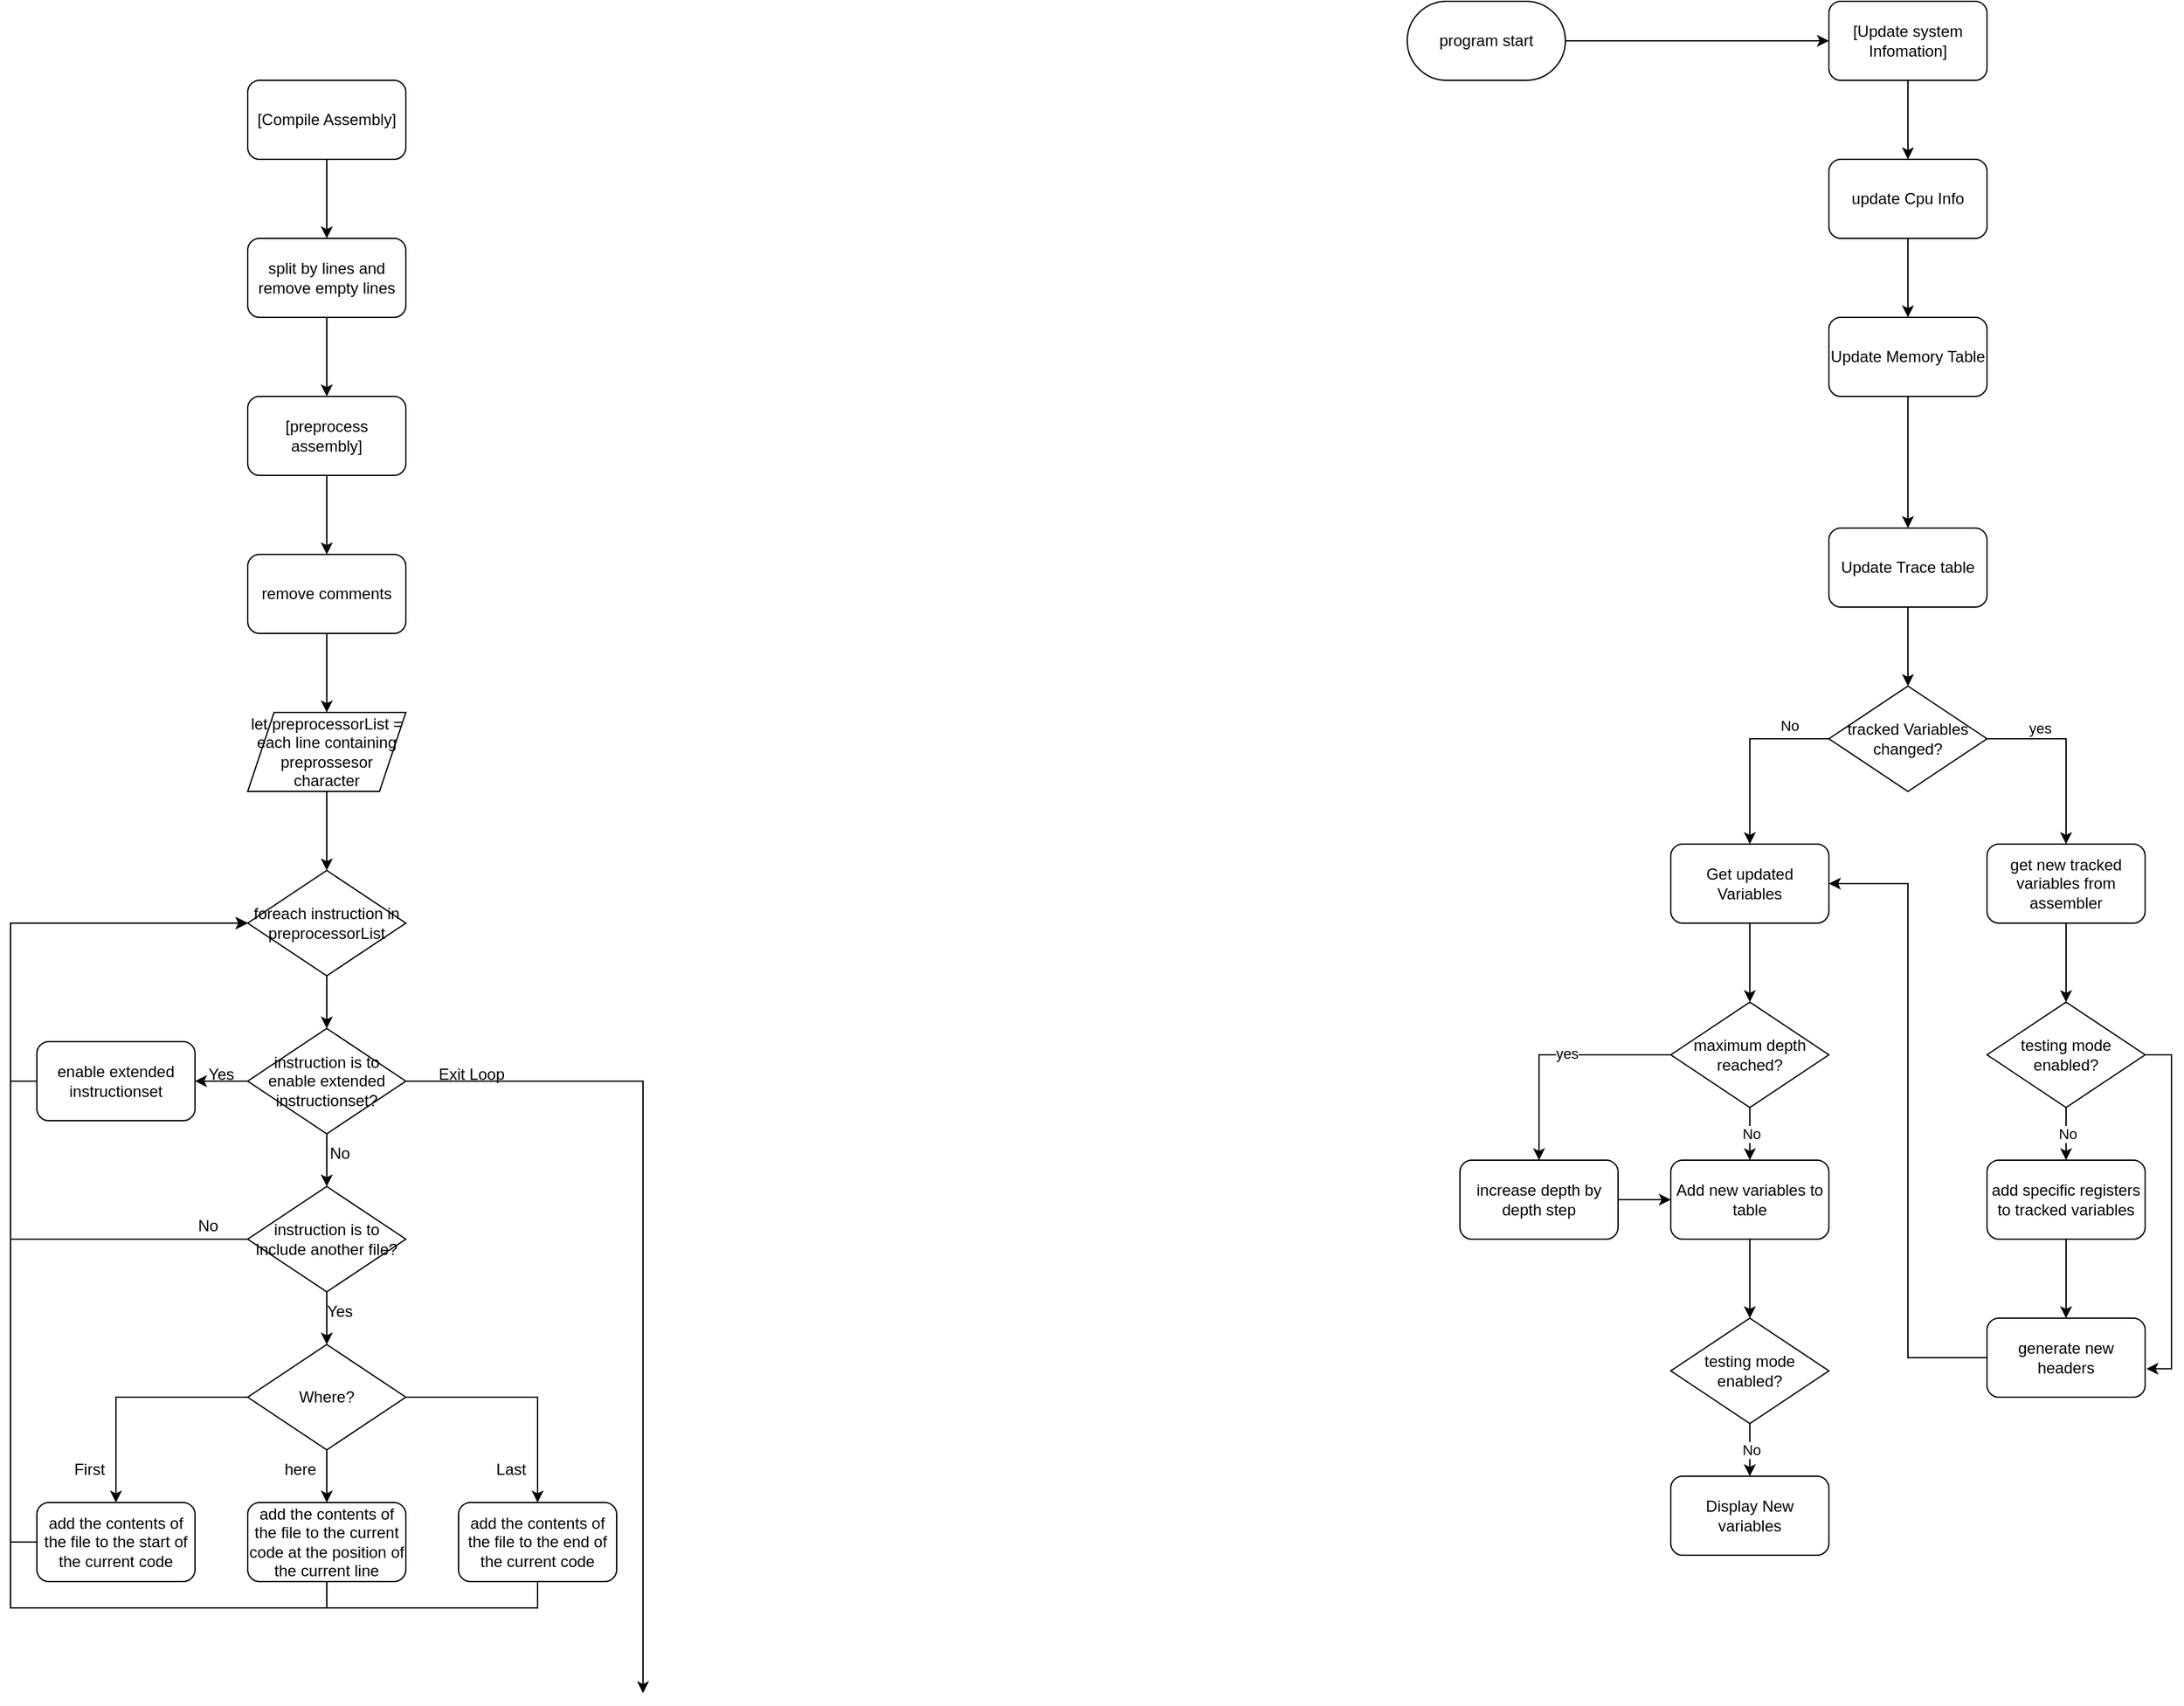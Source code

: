 <mxfile version="24.0.4" type="github">
  <diagram id="C5RBs43oDa-KdzZeNtuy" name="Page-1">
    <mxGraphModel dx="1462" dy="410" grid="1" gridSize="10" guides="1" tooltips="1" connect="1" arrows="1" fold="1" page="1" pageScale="1" pageWidth="827" pageHeight="1169" math="0" shadow="0">
      <root>
        <mxCell id="WIyWlLk6GJQsqaUBKTNV-0" />
        <mxCell id="WIyWlLk6GJQsqaUBKTNV-1" parent="WIyWlLk6GJQsqaUBKTNV-0" />
        <mxCell id="kydSZznh4QnMIO99EbYt-38" style="edgeStyle=orthogonalEdgeStyle;rounded=0;orthogonalLoop=1;jettySize=auto;html=1;entryX=0;entryY=0.5;entryDx=0;entryDy=0;" edge="1" parent="WIyWlLk6GJQsqaUBKTNV-1" source="37fT_qkGv5rjHFNZWy28-0" target="37fT_qkGv5rjHFNZWy28-4">
          <mxGeometry relative="1" as="geometry" />
        </mxCell>
        <mxCell id="37fT_qkGv5rjHFNZWy28-0" value="&lt;div&gt;program start&lt;/div&gt;" style="rounded=1;whiteSpace=wrap;html=1;arcSize=50;" parent="WIyWlLk6GJQsqaUBKTNV-1" vertex="1">
          <mxGeometry x="320" y="200" width="120" height="60" as="geometry" />
        </mxCell>
        <mxCell id="37fT_qkGv5rjHFNZWy28-4" value="&lt;div&gt;[Update system &lt;br&gt;&lt;/div&gt;&lt;div&gt;Infomation]&lt;br&gt;&lt;/div&gt;" style="rounded=1;whiteSpace=wrap;html=1;" parent="WIyWlLk6GJQsqaUBKTNV-1" vertex="1">
          <mxGeometry x="640" y="200" width="120" height="60" as="geometry" />
        </mxCell>
        <mxCell id="37fT_qkGv5rjHFNZWy28-22" value="" style="endArrow=classic;html=1;rounded=0;exitX=0.5;exitY=1;exitDx=0;exitDy=0;" parent="WIyWlLk6GJQsqaUBKTNV-1" source="37fT_qkGv5rjHFNZWy28-4" target="37fT_qkGv5rjHFNZWy28-23" edge="1">
          <mxGeometry width="50" height="50" relative="1" as="geometry">
            <mxPoint x="670" y="330" as="sourcePoint" />
            <mxPoint x="700" y="320" as="targetPoint" />
          </mxGeometry>
        </mxCell>
        <mxCell id="37fT_qkGv5rjHFNZWy28-23" value="update Cpu Info" style="rounded=1;whiteSpace=wrap;html=1;" parent="WIyWlLk6GJQsqaUBKTNV-1" vertex="1">
          <mxGeometry x="640" y="320" width="120" height="60" as="geometry" />
        </mxCell>
        <mxCell id="37fT_qkGv5rjHFNZWy28-24" value="" style="endArrow=classic;html=1;rounded=0;exitX=0.5;exitY=1;exitDx=0;exitDy=0;" parent="WIyWlLk6GJQsqaUBKTNV-1" source="37fT_qkGv5rjHFNZWy28-23" target="37fT_qkGv5rjHFNZWy28-25" edge="1">
          <mxGeometry width="50" height="50" relative="1" as="geometry">
            <mxPoint x="710" y="420" as="sourcePoint" />
            <mxPoint x="700" y="440" as="targetPoint" />
          </mxGeometry>
        </mxCell>
        <mxCell id="kydSZznh4QnMIO99EbYt-30" style="edgeStyle=orthogonalEdgeStyle;rounded=0;orthogonalLoop=1;jettySize=auto;html=1;entryX=0.5;entryY=0;entryDx=0;entryDy=0;" edge="1" parent="WIyWlLk6GJQsqaUBKTNV-1" source="37fT_qkGv5rjHFNZWy28-25" target="37fT_qkGv5rjHFNZWy28-26">
          <mxGeometry relative="1" as="geometry" />
        </mxCell>
        <mxCell id="37fT_qkGv5rjHFNZWy28-25" value="&lt;div&gt;Update Memory Table&lt;/div&gt;" style="rounded=1;whiteSpace=wrap;html=1;" parent="WIyWlLk6GJQsqaUBKTNV-1" vertex="1">
          <mxGeometry x="640" y="440" width="120" height="60" as="geometry" />
        </mxCell>
        <mxCell id="37fT_qkGv5rjHFNZWy28-26" value="&lt;div&gt;Update Trace table&lt;/div&gt;" style="rounded=1;whiteSpace=wrap;html=1;" parent="WIyWlLk6GJQsqaUBKTNV-1" vertex="1">
          <mxGeometry x="640" y="600" width="120" height="60" as="geometry" />
        </mxCell>
        <mxCell id="37fT_qkGv5rjHFNZWy28-27" value="tracked Variables changed?" style="rhombus;whiteSpace=wrap;html=1;" parent="WIyWlLk6GJQsqaUBKTNV-1" vertex="1">
          <mxGeometry x="640" y="720" width="120" height="80" as="geometry" />
        </mxCell>
        <mxCell id="37fT_qkGv5rjHFNZWy28-28" value="" style="endArrow=classic;html=1;rounded=0;exitX=0.5;exitY=1;exitDx=0;exitDy=0;entryX=0.5;entryY=0;entryDx=0;entryDy=0;" parent="WIyWlLk6GJQsqaUBKTNV-1" source="37fT_qkGv5rjHFNZWy28-26" target="37fT_qkGv5rjHFNZWy28-27" edge="1">
          <mxGeometry width="50" height="50" relative="1" as="geometry">
            <mxPoint x="710" y="740" as="sourcePoint" />
            <mxPoint x="760" y="690" as="targetPoint" />
          </mxGeometry>
        </mxCell>
        <mxCell id="37fT_qkGv5rjHFNZWy28-32" value="" style="endArrow=classic;html=1;rounded=0;exitX=0;exitY=0.5;exitDx=0;exitDy=0;entryX=0.5;entryY=0;entryDx=0;entryDy=0;" parent="WIyWlLk6GJQsqaUBKTNV-1" source="37fT_qkGv5rjHFNZWy28-27" target="37fT_qkGv5rjHFNZWy28-34" edge="1">
          <mxGeometry relative="1" as="geometry">
            <mxPoint x="690" y="850" as="sourcePoint" />
            <mxPoint x="560" y="840" as="targetPoint" />
            <Array as="points">
              <mxPoint x="580" y="760" />
            </Array>
          </mxGeometry>
        </mxCell>
        <mxCell id="37fT_qkGv5rjHFNZWy28-33" value="&lt;div&gt;No&lt;/div&gt;" style="edgeLabel;resizable=0;html=1;;align=center;verticalAlign=middle;" parent="37fT_qkGv5rjHFNZWy28-32" connectable="0" vertex="1">
          <mxGeometry relative="1" as="geometry">
            <mxPoint x="30" y="-20" as="offset" />
          </mxGeometry>
        </mxCell>
        <mxCell id="kydSZznh4QnMIO99EbYt-11" style="edgeStyle=orthogonalEdgeStyle;rounded=0;orthogonalLoop=1;jettySize=auto;html=1;entryX=0.5;entryY=0;entryDx=0;entryDy=0;exitX=0.5;exitY=1;exitDx=0;exitDy=0;" edge="1" parent="WIyWlLk6GJQsqaUBKTNV-1" source="37fT_qkGv5rjHFNZWy28-34" target="kydSZznh4QnMIO99EbYt-31">
          <mxGeometry relative="1" as="geometry" />
        </mxCell>
        <mxCell id="37fT_qkGv5rjHFNZWy28-34" value="Get updated Variables" style="rounded=1;whiteSpace=wrap;html=1;" parent="WIyWlLk6GJQsqaUBKTNV-1" vertex="1">
          <mxGeometry x="520" y="840" width="120" height="60" as="geometry" />
        </mxCell>
        <mxCell id="37fT_qkGv5rjHFNZWy28-35" value="testing mode enabled?" style="rhombus;whiteSpace=wrap;html=1;" parent="WIyWlLk6GJQsqaUBKTNV-1" vertex="1">
          <mxGeometry x="520" y="1200" width="120" height="80" as="geometry" />
        </mxCell>
        <mxCell id="kydSZznh4QnMIO99EbYt-6" value="" style="endArrow=classic;html=1;rounded=0;exitX=0.5;exitY=1;exitDx=0;exitDy=0;" edge="1" parent="WIyWlLk6GJQsqaUBKTNV-1" source="37fT_qkGv5rjHFNZWy28-35">
          <mxGeometry relative="1" as="geometry">
            <mxPoint x="550" y="1250" as="sourcePoint" />
            <mxPoint x="580" y="1320" as="targetPoint" />
          </mxGeometry>
        </mxCell>
        <mxCell id="kydSZznh4QnMIO99EbYt-7" value="&lt;div&gt;No&lt;br&gt;&lt;/div&gt;" style="edgeLabel;resizable=0;html=1;;align=center;verticalAlign=middle;" connectable="0" vertex="1" parent="kydSZznh4QnMIO99EbYt-6">
          <mxGeometry relative="1" as="geometry">
            <mxPoint x="1" as="offset" />
          </mxGeometry>
        </mxCell>
        <mxCell id="kydSZznh4QnMIO99EbYt-8" value="Display New variables" style="rounded=1;whiteSpace=wrap;html=1;" vertex="1" parent="WIyWlLk6GJQsqaUBKTNV-1">
          <mxGeometry x="520" y="1320" width="120" height="60" as="geometry" />
        </mxCell>
        <mxCell id="kydSZznh4QnMIO99EbYt-12" style="edgeStyle=orthogonalEdgeStyle;rounded=0;orthogonalLoop=1;jettySize=auto;html=1;" edge="1" parent="WIyWlLk6GJQsqaUBKTNV-1" source="kydSZznh4QnMIO99EbYt-10" target="37fT_qkGv5rjHFNZWy28-35">
          <mxGeometry relative="1" as="geometry" />
        </mxCell>
        <mxCell id="kydSZznh4QnMIO99EbYt-10" value="Add new variables to table" style="rounded=1;whiteSpace=wrap;html=1;" vertex="1" parent="WIyWlLk6GJQsqaUBKTNV-1">
          <mxGeometry x="520" y="1080" width="120" height="60" as="geometry" />
        </mxCell>
        <mxCell id="kydSZznh4QnMIO99EbYt-15" value="" style="endArrow=classic;html=1;rounded=0;exitX=1;exitY=0.5;exitDx=0;exitDy=0;entryX=0.5;entryY=0;entryDx=0;entryDy=0;" edge="1" parent="WIyWlLk6GJQsqaUBKTNV-1" source="37fT_qkGv5rjHFNZWy28-27" target="kydSZznh4QnMIO99EbYt-18">
          <mxGeometry relative="1" as="geometry">
            <mxPoint x="640" y="790" as="sourcePoint" />
            <mxPoint x="850" y="800" as="targetPoint" />
            <Array as="points">
              <mxPoint x="820" y="760" />
            </Array>
          </mxGeometry>
        </mxCell>
        <mxCell id="kydSZznh4QnMIO99EbYt-17" value="&lt;div&gt;yes&lt;/div&gt;" style="edgeLabel;resizable=0;html=1;;align=left;verticalAlign=bottom;" connectable="0" vertex="1" parent="kydSZznh4QnMIO99EbYt-15">
          <mxGeometry x="-1" relative="1" as="geometry">
            <mxPoint x="30" as="offset" />
          </mxGeometry>
        </mxCell>
        <mxCell id="kydSZznh4QnMIO99EbYt-26" style="edgeStyle=orthogonalEdgeStyle;rounded=0;orthogonalLoop=1;jettySize=auto;html=1;exitX=0.5;exitY=1;exitDx=0;exitDy=0;" edge="1" parent="WIyWlLk6GJQsqaUBKTNV-1" source="kydSZznh4QnMIO99EbYt-18" target="kydSZznh4QnMIO99EbYt-21">
          <mxGeometry relative="1" as="geometry" />
        </mxCell>
        <mxCell id="kydSZznh4QnMIO99EbYt-18" value="get new tracked variables from assembler" style="rounded=1;whiteSpace=wrap;html=1;" vertex="1" parent="WIyWlLk6GJQsqaUBKTNV-1">
          <mxGeometry x="760" y="840" width="120" height="60" as="geometry" />
        </mxCell>
        <mxCell id="kydSZznh4QnMIO99EbYt-29" style="edgeStyle=orthogonalEdgeStyle;rounded=0;orthogonalLoop=1;jettySize=auto;html=1;entryX=1;entryY=0.5;entryDx=0;entryDy=0;" edge="1" parent="WIyWlLk6GJQsqaUBKTNV-1" source="kydSZznh4QnMIO99EbYt-19" target="37fT_qkGv5rjHFNZWy28-34">
          <mxGeometry relative="1" as="geometry" />
        </mxCell>
        <mxCell id="kydSZznh4QnMIO99EbYt-19" value="generate new headers" style="rounded=1;whiteSpace=wrap;html=1;" vertex="1" parent="WIyWlLk6GJQsqaUBKTNV-1">
          <mxGeometry x="760" y="1200" width="120" height="60" as="geometry" />
        </mxCell>
        <mxCell id="kydSZznh4QnMIO99EbYt-21" value="testing mode enabled?" style="rhombus;whiteSpace=wrap;html=1;" vertex="1" parent="WIyWlLk6GJQsqaUBKTNV-1">
          <mxGeometry x="760" y="960" width="120" height="80" as="geometry" />
        </mxCell>
        <mxCell id="kydSZznh4QnMIO99EbYt-22" value="" style="endArrow=classic;html=1;rounded=0;exitX=0.5;exitY=1;exitDx=0;exitDy=0;entryX=0.5;entryY=0;entryDx=0;entryDy=0;" edge="1" parent="WIyWlLk6GJQsqaUBKTNV-1" source="kydSZznh4QnMIO99EbYt-21" target="kydSZznh4QnMIO99EbYt-24">
          <mxGeometry relative="1" as="geometry">
            <mxPoint x="790" y="1130" as="sourcePoint" />
            <mxPoint x="820" y="1200" as="targetPoint" />
          </mxGeometry>
        </mxCell>
        <mxCell id="kydSZznh4QnMIO99EbYt-23" value="&lt;div&gt;No&lt;br&gt;&lt;/div&gt;" style="edgeLabel;resizable=0;html=1;;align=center;verticalAlign=middle;" connectable="0" vertex="1" parent="kydSZznh4QnMIO99EbYt-22">
          <mxGeometry relative="1" as="geometry">
            <mxPoint x="1" as="offset" />
          </mxGeometry>
        </mxCell>
        <mxCell id="kydSZznh4QnMIO99EbYt-27" style="edgeStyle=orthogonalEdgeStyle;rounded=0;orthogonalLoop=1;jettySize=auto;html=1;exitX=0.5;exitY=1;exitDx=0;exitDy=0;entryX=0.5;entryY=0;entryDx=0;entryDy=0;" edge="1" parent="WIyWlLk6GJQsqaUBKTNV-1" source="kydSZznh4QnMIO99EbYt-24" target="kydSZznh4QnMIO99EbYt-19">
          <mxGeometry relative="1" as="geometry" />
        </mxCell>
        <mxCell id="kydSZznh4QnMIO99EbYt-24" value="&lt;div&gt;add specific registers to tracked variables&lt;/div&gt;" style="rounded=1;whiteSpace=wrap;html=1;" vertex="1" parent="WIyWlLk6GJQsqaUBKTNV-1">
          <mxGeometry x="760" y="1080" width="120" height="60" as="geometry" />
        </mxCell>
        <mxCell id="kydSZznh4QnMIO99EbYt-28" style="edgeStyle=orthogonalEdgeStyle;rounded=0;orthogonalLoop=1;jettySize=auto;html=1;exitX=1;exitY=0.5;exitDx=0;exitDy=0;entryX=1.008;entryY=0.64;entryDx=0;entryDy=0;entryPerimeter=0;" edge="1" parent="WIyWlLk6GJQsqaUBKTNV-1" source="kydSZznh4QnMIO99EbYt-21" target="kydSZznh4QnMIO99EbYt-19">
          <mxGeometry relative="1" as="geometry" />
        </mxCell>
        <mxCell id="kydSZznh4QnMIO99EbYt-35" style="edgeStyle=orthogonalEdgeStyle;rounded=0;orthogonalLoop=1;jettySize=auto;html=1;entryX=0.5;entryY=0;entryDx=0;entryDy=0;" edge="1" parent="WIyWlLk6GJQsqaUBKTNV-1" source="kydSZznh4QnMIO99EbYt-31" target="kydSZznh4QnMIO99EbYt-34">
          <mxGeometry relative="1" as="geometry" />
        </mxCell>
        <mxCell id="kydSZznh4QnMIO99EbYt-36" value="&lt;div&gt;yes&lt;/div&gt;" style="edgeLabel;html=1;align=center;verticalAlign=middle;resizable=0;points=[];" vertex="1" connectable="0" parent="kydSZznh4QnMIO99EbYt-35">
          <mxGeometry x="-0.122" y="-1" relative="1" as="geometry">
            <mxPoint as="offset" />
          </mxGeometry>
        </mxCell>
        <mxCell id="kydSZznh4QnMIO99EbYt-31" value="maximum depth reached?" style="rhombus;whiteSpace=wrap;html=1;" vertex="1" parent="WIyWlLk6GJQsqaUBKTNV-1">
          <mxGeometry x="520" y="960" width="120" height="80" as="geometry" />
        </mxCell>
        <mxCell id="kydSZznh4QnMIO99EbYt-32" value="" style="endArrow=classic;html=1;rounded=0;exitX=0.5;exitY=1;exitDx=0;exitDy=0;entryX=0.5;entryY=0;entryDx=0;entryDy=0;" edge="1" parent="WIyWlLk6GJQsqaUBKTNV-1" source="kydSZznh4QnMIO99EbYt-31" target="kydSZznh4QnMIO99EbYt-10">
          <mxGeometry relative="1" as="geometry">
            <mxPoint x="830" y="1050" as="sourcePoint" />
            <mxPoint x="830" y="1090" as="targetPoint" />
          </mxGeometry>
        </mxCell>
        <mxCell id="kydSZznh4QnMIO99EbYt-33" value="&lt;div&gt;No&lt;br&gt;&lt;/div&gt;" style="edgeLabel;resizable=0;html=1;;align=center;verticalAlign=middle;" connectable="0" vertex="1" parent="kydSZznh4QnMIO99EbYt-32">
          <mxGeometry relative="1" as="geometry">
            <mxPoint x="1" as="offset" />
          </mxGeometry>
        </mxCell>
        <mxCell id="kydSZznh4QnMIO99EbYt-37" style="edgeStyle=orthogonalEdgeStyle;rounded=0;orthogonalLoop=1;jettySize=auto;html=1;entryX=0;entryY=0.5;entryDx=0;entryDy=0;" edge="1" parent="WIyWlLk6GJQsqaUBKTNV-1" source="kydSZznh4QnMIO99EbYt-34" target="kydSZznh4QnMIO99EbYt-10">
          <mxGeometry relative="1" as="geometry" />
        </mxCell>
        <mxCell id="kydSZznh4QnMIO99EbYt-34" value="increase depth by depth step" style="rounded=1;whiteSpace=wrap;html=1;" vertex="1" parent="WIyWlLk6GJQsqaUBKTNV-1">
          <mxGeometry x="360" y="1080" width="120" height="60" as="geometry" />
        </mxCell>
        <mxCell id="kydSZznh4QnMIO99EbYt-44" style="edgeStyle=orthogonalEdgeStyle;rounded=0;orthogonalLoop=1;jettySize=auto;html=1;entryX=0.5;entryY=0;entryDx=0;entryDy=0;" edge="1" parent="WIyWlLk6GJQsqaUBKTNV-1" source="kydSZznh4QnMIO99EbYt-40" target="kydSZznh4QnMIO99EbYt-41">
          <mxGeometry relative="1" as="geometry" />
        </mxCell>
        <mxCell id="kydSZznh4QnMIO99EbYt-40" value="[Compile Assembly]" style="rounded=1;whiteSpace=wrap;html=1;" vertex="1" parent="WIyWlLk6GJQsqaUBKTNV-1">
          <mxGeometry x="-560" y="260" width="120" height="60" as="geometry" />
        </mxCell>
        <mxCell id="kydSZznh4QnMIO99EbYt-46" style="edgeStyle=orthogonalEdgeStyle;rounded=0;orthogonalLoop=1;jettySize=auto;html=1;entryX=0.5;entryY=0;entryDx=0;entryDy=0;" edge="1" parent="WIyWlLk6GJQsqaUBKTNV-1" source="kydSZznh4QnMIO99EbYt-41" target="kydSZznh4QnMIO99EbYt-45">
          <mxGeometry relative="1" as="geometry" />
        </mxCell>
        <mxCell id="kydSZznh4QnMIO99EbYt-41" value="split by lines and remove empty lines" style="rounded=1;whiteSpace=wrap;html=1;" vertex="1" parent="WIyWlLk6GJQsqaUBKTNV-1">
          <mxGeometry x="-560" y="380" width="120" height="60" as="geometry" />
        </mxCell>
        <mxCell id="kydSZznh4QnMIO99EbYt-48" style="edgeStyle=orthogonalEdgeStyle;rounded=0;orthogonalLoop=1;jettySize=auto;html=1;entryX=0.5;entryY=0;entryDx=0;entryDy=0;" edge="1" parent="WIyWlLk6GJQsqaUBKTNV-1" source="kydSZznh4QnMIO99EbYt-45" target="kydSZznh4QnMIO99EbYt-47">
          <mxGeometry relative="1" as="geometry" />
        </mxCell>
        <mxCell id="kydSZznh4QnMIO99EbYt-45" value="[preprocess assembly]" style="rounded=1;whiteSpace=wrap;html=1;" vertex="1" parent="WIyWlLk6GJQsqaUBKTNV-1">
          <mxGeometry x="-560" y="500" width="120" height="60" as="geometry" />
        </mxCell>
        <mxCell id="kydSZznh4QnMIO99EbYt-52" style="edgeStyle=orthogonalEdgeStyle;rounded=0;orthogonalLoop=1;jettySize=auto;html=1;entryX=0.5;entryY=0;entryDx=0;entryDy=0;" edge="1" parent="WIyWlLk6GJQsqaUBKTNV-1" source="kydSZznh4QnMIO99EbYt-47">
          <mxGeometry relative="1" as="geometry">
            <mxPoint x="-500" y="740" as="targetPoint" />
          </mxGeometry>
        </mxCell>
        <mxCell id="kydSZznh4QnMIO99EbYt-47" value="remove comments" style="rounded=1;whiteSpace=wrap;html=1;" vertex="1" parent="WIyWlLk6GJQsqaUBKTNV-1">
          <mxGeometry x="-560" y="620" width="120" height="60" as="geometry" />
        </mxCell>
        <mxCell id="kydSZznh4QnMIO99EbYt-55" style="edgeStyle=orthogonalEdgeStyle;rounded=0;orthogonalLoop=1;jettySize=auto;html=1;entryX=0.5;entryY=0;entryDx=0;entryDy=0;" edge="1" parent="WIyWlLk6GJQsqaUBKTNV-1" source="kydSZznh4QnMIO99EbYt-53" target="kydSZznh4QnMIO99EbYt-54">
          <mxGeometry relative="1" as="geometry" />
        </mxCell>
        <mxCell id="kydSZznh4QnMIO99EbYt-53" value="let preprocessorList = each line containing preprossesor character" style="shape=parallelogram;perimeter=parallelogramPerimeter;whiteSpace=wrap;html=1;fixedSize=1;" vertex="1" parent="WIyWlLk6GJQsqaUBKTNV-1">
          <mxGeometry x="-560" y="740" width="120" height="60" as="geometry" />
        </mxCell>
        <mxCell id="kydSZznh4QnMIO99EbYt-56" style="edgeStyle=orthogonalEdgeStyle;rounded=0;orthogonalLoop=1;jettySize=auto;html=1;" edge="1" parent="WIyWlLk6GJQsqaUBKTNV-1" source="kydSZznh4QnMIO99EbYt-54">
          <mxGeometry relative="1" as="geometry">
            <mxPoint x="-500" y="980" as="targetPoint" />
          </mxGeometry>
        </mxCell>
        <mxCell id="kydSZznh4QnMIO99EbYt-54" value="foreach instruction in preprocessorList" style="rhombus;whiteSpace=wrap;html=1;" vertex="1" parent="WIyWlLk6GJQsqaUBKTNV-1">
          <mxGeometry x="-560" y="860" width="120" height="80" as="geometry" />
        </mxCell>
        <mxCell id="kydSZznh4QnMIO99EbYt-58" style="edgeStyle=orthogonalEdgeStyle;rounded=0;orthogonalLoop=1;jettySize=auto;html=1;" edge="1" parent="WIyWlLk6GJQsqaUBKTNV-1" source="kydSZznh4QnMIO99EbYt-57" target="kydSZznh4QnMIO99EbYt-59">
          <mxGeometry relative="1" as="geometry">
            <mxPoint x="-600" y="1020" as="targetPoint" />
          </mxGeometry>
        </mxCell>
        <mxCell id="kydSZznh4QnMIO99EbYt-63" style="edgeStyle=orthogonalEdgeStyle;rounded=0;orthogonalLoop=1;jettySize=auto;html=1;" edge="1" parent="WIyWlLk6GJQsqaUBKTNV-1" source="kydSZznh4QnMIO99EbYt-57" target="kydSZznh4QnMIO99EbYt-62">
          <mxGeometry relative="1" as="geometry" />
        </mxCell>
        <mxCell id="kydSZznh4QnMIO99EbYt-57" value="instruction is to enable extended instructionset?" style="rhombus;whiteSpace=wrap;html=1;" vertex="1" parent="WIyWlLk6GJQsqaUBKTNV-1">
          <mxGeometry x="-560" y="980" width="120" height="80" as="geometry" />
        </mxCell>
        <mxCell id="kydSZznh4QnMIO99EbYt-65" style="edgeStyle=orthogonalEdgeStyle;rounded=0;orthogonalLoop=1;jettySize=auto;html=1;entryX=0;entryY=0.5;entryDx=0;entryDy=0;" edge="1" parent="WIyWlLk6GJQsqaUBKTNV-1" source="kydSZznh4QnMIO99EbYt-59" target="kydSZznh4QnMIO99EbYt-54">
          <mxGeometry relative="1" as="geometry">
            <Array as="points">
              <mxPoint x="-740" y="1020" />
              <mxPoint x="-740" y="900" />
            </Array>
          </mxGeometry>
        </mxCell>
        <mxCell id="kydSZznh4QnMIO99EbYt-59" value="enable extended instructionset" style="rounded=1;whiteSpace=wrap;html=1;" vertex="1" parent="WIyWlLk6GJQsqaUBKTNV-1">
          <mxGeometry x="-720" y="990" width="120" height="60" as="geometry" />
        </mxCell>
        <mxCell id="kydSZznh4QnMIO99EbYt-61" value="Yes" style="text;html=1;align=center;verticalAlign=middle;whiteSpace=wrap;rounded=0;" vertex="1" parent="WIyWlLk6GJQsqaUBKTNV-1">
          <mxGeometry x="-610" y="1000" width="60" height="30" as="geometry" />
        </mxCell>
        <mxCell id="kydSZznh4QnMIO99EbYt-70" style="edgeStyle=orthogonalEdgeStyle;rounded=0;orthogonalLoop=1;jettySize=auto;html=1;" edge="1" parent="WIyWlLk6GJQsqaUBKTNV-1" source="kydSZznh4QnMIO99EbYt-62" target="kydSZznh4QnMIO99EbYt-69">
          <mxGeometry relative="1" as="geometry" />
        </mxCell>
        <mxCell id="kydSZznh4QnMIO99EbYt-62" value="instruction is to include another file?" style="rhombus;whiteSpace=wrap;html=1;" vertex="1" parent="WIyWlLk6GJQsqaUBKTNV-1">
          <mxGeometry x="-560" y="1100" width="120" height="80" as="geometry" />
        </mxCell>
        <mxCell id="kydSZznh4QnMIO99EbYt-64" value="No" style="text;html=1;align=center;verticalAlign=middle;whiteSpace=wrap;rounded=0;" vertex="1" parent="WIyWlLk6GJQsqaUBKTNV-1">
          <mxGeometry x="-520" y="1060" width="60" height="30" as="geometry" />
        </mxCell>
        <mxCell id="kydSZznh4QnMIO99EbYt-66" value="" style="endArrow=classic;html=1;rounded=0;exitX=0;exitY=0.5;exitDx=0;exitDy=0;" edge="1" parent="WIyWlLk6GJQsqaUBKTNV-1" source="kydSZznh4QnMIO99EbYt-62">
          <mxGeometry width="50" height="50" relative="1" as="geometry">
            <mxPoint x="-560" y="1050" as="sourcePoint" />
            <mxPoint x="-560" y="900" as="targetPoint" />
            <Array as="points">
              <mxPoint x="-740" y="1140" />
              <mxPoint x="-740" y="900" />
            </Array>
          </mxGeometry>
        </mxCell>
        <mxCell id="kydSZznh4QnMIO99EbYt-67" value="No" style="text;html=1;align=center;verticalAlign=middle;whiteSpace=wrap;rounded=0;" vertex="1" parent="WIyWlLk6GJQsqaUBKTNV-1">
          <mxGeometry x="-620" y="1115" width="60" height="30" as="geometry" />
        </mxCell>
        <mxCell id="kydSZznh4QnMIO99EbYt-75" style="edgeStyle=orthogonalEdgeStyle;rounded=0;orthogonalLoop=1;jettySize=auto;html=1;" edge="1" parent="WIyWlLk6GJQsqaUBKTNV-1" source="kydSZznh4QnMIO99EbYt-69" target="kydSZznh4QnMIO99EbYt-72">
          <mxGeometry relative="1" as="geometry" />
        </mxCell>
        <mxCell id="kydSZznh4QnMIO99EbYt-76" style="edgeStyle=orthogonalEdgeStyle;rounded=0;orthogonalLoop=1;jettySize=auto;html=1;entryX=0.5;entryY=0;entryDx=0;entryDy=0;" edge="1" parent="WIyWlLk6GJQsqaUBKTNV-1" source="kydSZznh4QnMIO99EbYt-69" target="kydSZznh4QnMIO99EbYt-73">
          <mxGeometry relative="1" as="geometry" />
        </mxCell>
        <mxCell id="kydSZznh4QnMIO99EbYt-77" style="edgeStyle=orthogonalEdgeStyle;rounded=0;orthogonalLoop=1;jettySize=auto;html=1;exitX=1;exitY=0.5;exitDx=0;exitDy=0;entryX=0.5;entryY=0;entryDx=0;entryDy=0;" edge="1" parent="WIyWlLk6GJQsqaUBKTNV-1" source="kydSZznh4QnMIO99EbYt-69" target="kydSZznh4QnMIO99EbYt-74">
          <mxGeometry relative="1" as="geometry" />
        </mxCell>
        <mxCell id="kydSZznh4QnMIO99EbYt-69" value="Where?" style="rhombus;whiteSpace=wrap;html=1;" vertex="1" parent="WIyWlLk6GJQsqaUBKTNV-1">
          <mxGeometry x="-560" y="1220" width="120" height="80" as="geometry" />
        </mxCell>
        <mxCell id="kydSZznh4QnMIO99EbYt-71" value="&lt;div&gt;Yes&lt;/div&gt;" style="text;html=1;align=center;verticalAlign=middle;whiteSpace=wrap;rounded=0;" vertex="1" parent="WIyWlLk6GJQsqaUBKTNV-1">
          <mxGeometry x="-520" y="1180" width="60" height="30" as="geometry" />
        </mxCell>
        <mxCell id="kydSZznh4QnMIO99EbYt-72" value="add the contents of the file to the current code at the position of the current line" style="rounded=1;whiteSpace=wrap;html=1;" vertex="1" parent="WIyWlLk6GJQsqaUBKTNV-1">
          <mxGeometry x="-560" y="1340" width="120" height="60" as="geometry" />
        </mxCell>
        <mxCell id="kydSZznh4QnMIO99EbYt-73" value="add the contents of the file to the start of the current code" style="rounded=1;whiteSpace=wrap;html=1;" vertex="1" parent="WIyWlLk6GJQsqaUBKTNV-1">
          <mxGeometry x="-720" y="1340" width="120" height="60" as="geometry" />
        </mxCell>
        <mxCell id="kydSZznh4QnMIO99EbYt-74" value="add the contents of the file to the end of the current code" style="rounded=1;whiteSpace=wrap;html=1;" vertex="1" parent="WIyWlLk6GJQsqaUBKTNV-1">
          <mxGeometry x="-400" y="1340" width="120" height="60" as="geometry" />
        </mxCell>
        <mxCell id="kydSZznh4QnMIO99EbYt-78" value="First" style="text;html=1;align=center;verticalAlign=middle;whiteSpace=wrap;rounded=0;" vertex="1" parent="WIyWlLk6GJQsqaUBKTNV-1">
          <mxGeometry x="-710" y="1300" width="60" height="30" as="geometry" />
        </mxCell>
        <mxCell id="kydSZznh4QnMIO99EbYt-79" value="here" style="text;html=1;align=center;verticalAlign=middle;whiteSpace=wrap;rounded=0;" vertex="1" parent="WIyWlLk6GJQsqaUBKTNV-1">
          <mxGeometry x="-550" y="1300" width="60" height="30" as="geometry" />
        </mxCell>
        <mxCell id="kydSZznh4QnMIO99EbYt-80" value="Last" style="text;html=1;align=center;verticalAlign=middle;whiteSpace=wrap;rounded=0;" vertex="1" parent="WIyWlLk6GJQsqaUBKTNV-1">
          <mxGeometry x="-390" y="1300" width="60" height="30" as="geometry" />
        </mxCell>
        <mxCell id="kydSZznh4QnMIO99EbYt-81" style="edgeStyle=orthogonalEdgeStyle;rounded=0;orthogonalLoop=1;jettySize=auto;html=1;" edge="1" parent="WIyWlLk6GJQsqaUBKTNV-1" source="kydSZznh4QnMIO99EbYt-73">
          <mxGeometry relative="1" as="geometry">
            <mxPoint x="-560" y="900" as="targetPoint" />
            <Array as="points">
              <mxPoint x="-740" y="1370" />
              <mxPoint x="-740" y="900" />
              <mxPoint x="-562" y="900" />
            </Array>
          </mxGeometry>
        </mxCell>
        <mxCell id="kydSZznh4QnMIO99EbYt-83" value="" style="endArrow=classic;html=1;rounded=0;exitX=0.5;exitY=1;exitDx=0;exitDy=0;" edge="1" parent="WIyWlLk6GJQsqaUBKTNV-1" source="kydSZznh4QnMIO99EbYt-72">
          <mxGeometry width="50" height="50" relative="1" as="geometry">
            <mxPoint x="-640" y="1300" as="sourcePoint" />
            <mxPoint x="-560" y="900" as="targetPoint" />
            <Array as="points">
              <mxPoint x="-500" y="1420" />
              <mxPoint x="-740" y="1420" />
              <mxPoint x="-740" y="900" />
            </Array>
          </mxGeometry>
        </mxCell>
        <mxCell id="kydSZznh4QnMIO99EbYt-84" value="" style="endArrow=classic;html=1;rounded=0;exitX=0.5;exitY=1;exitDx=0;exitDy=0;entryX=0;entryY=0.5;entryDx=0;entryDy=0;" edge="1" parent="WIyWlLk6GJQsqaUBKTNV-1" source="kydSZznh4QnMIO99EbYt-74" target="kydSZznh4QnMIO99EbYt-54">
          <mxGeometry width="50" height="50" relative="1" as="geometry">
            <mxPoint x="-570" y="1270" as="sourcePoint" />
            <mxPoint x="-730" y="840" as="targetPoint" />
            <Array as="points">
              <mxPoint x="-340" y="1420" />
              <mxPoint x="-740" y="1420" />
              <mxPoint x="-740" y="900" />
            </Array>
          </mxGeometry>
        </mxCell>
        <mxCell id="kydSZznh4QnMIO99EbYt-85" value="" style="endArrow=classic;html=1;rounded=0;exitX=1;exitY=0.5;exitDx=0;exitDy=0;" edge="1" parent="WIyWlLk6GJQsqaUBKTNV-1" source="kydSZznh4QnMIO99EbYt-57">
          <mxGeometry width="50" height="50" relative="1" as="geometry">
            <mxPoint x="-340" y="1150" as="sourcePoint" />
            <mxPoint x="-260" y="1484.8" as="targetPoint" />
            <Array as="points">
              <mxPoint x="-260" y="1020" />
            </Array>
          </mxGeometry>
        </mxCell>
        <mxCell id="kydSZznh4QnMIO99EbYt-86" value="Exit Loop" style="text;html=1;align=center;verticalAlign=middle;whiteSpace=wrap;rounded=0;" vertex="1" parent="WIyWlLk6GJQsqaUBKTNV-1">
          <mxGeometry x="-420" y="1000" width="60" height="30" as="geometry" />
        </mxCell>
      </root>
    </mxGraphModel>
  </diagram>
</mxfile>
